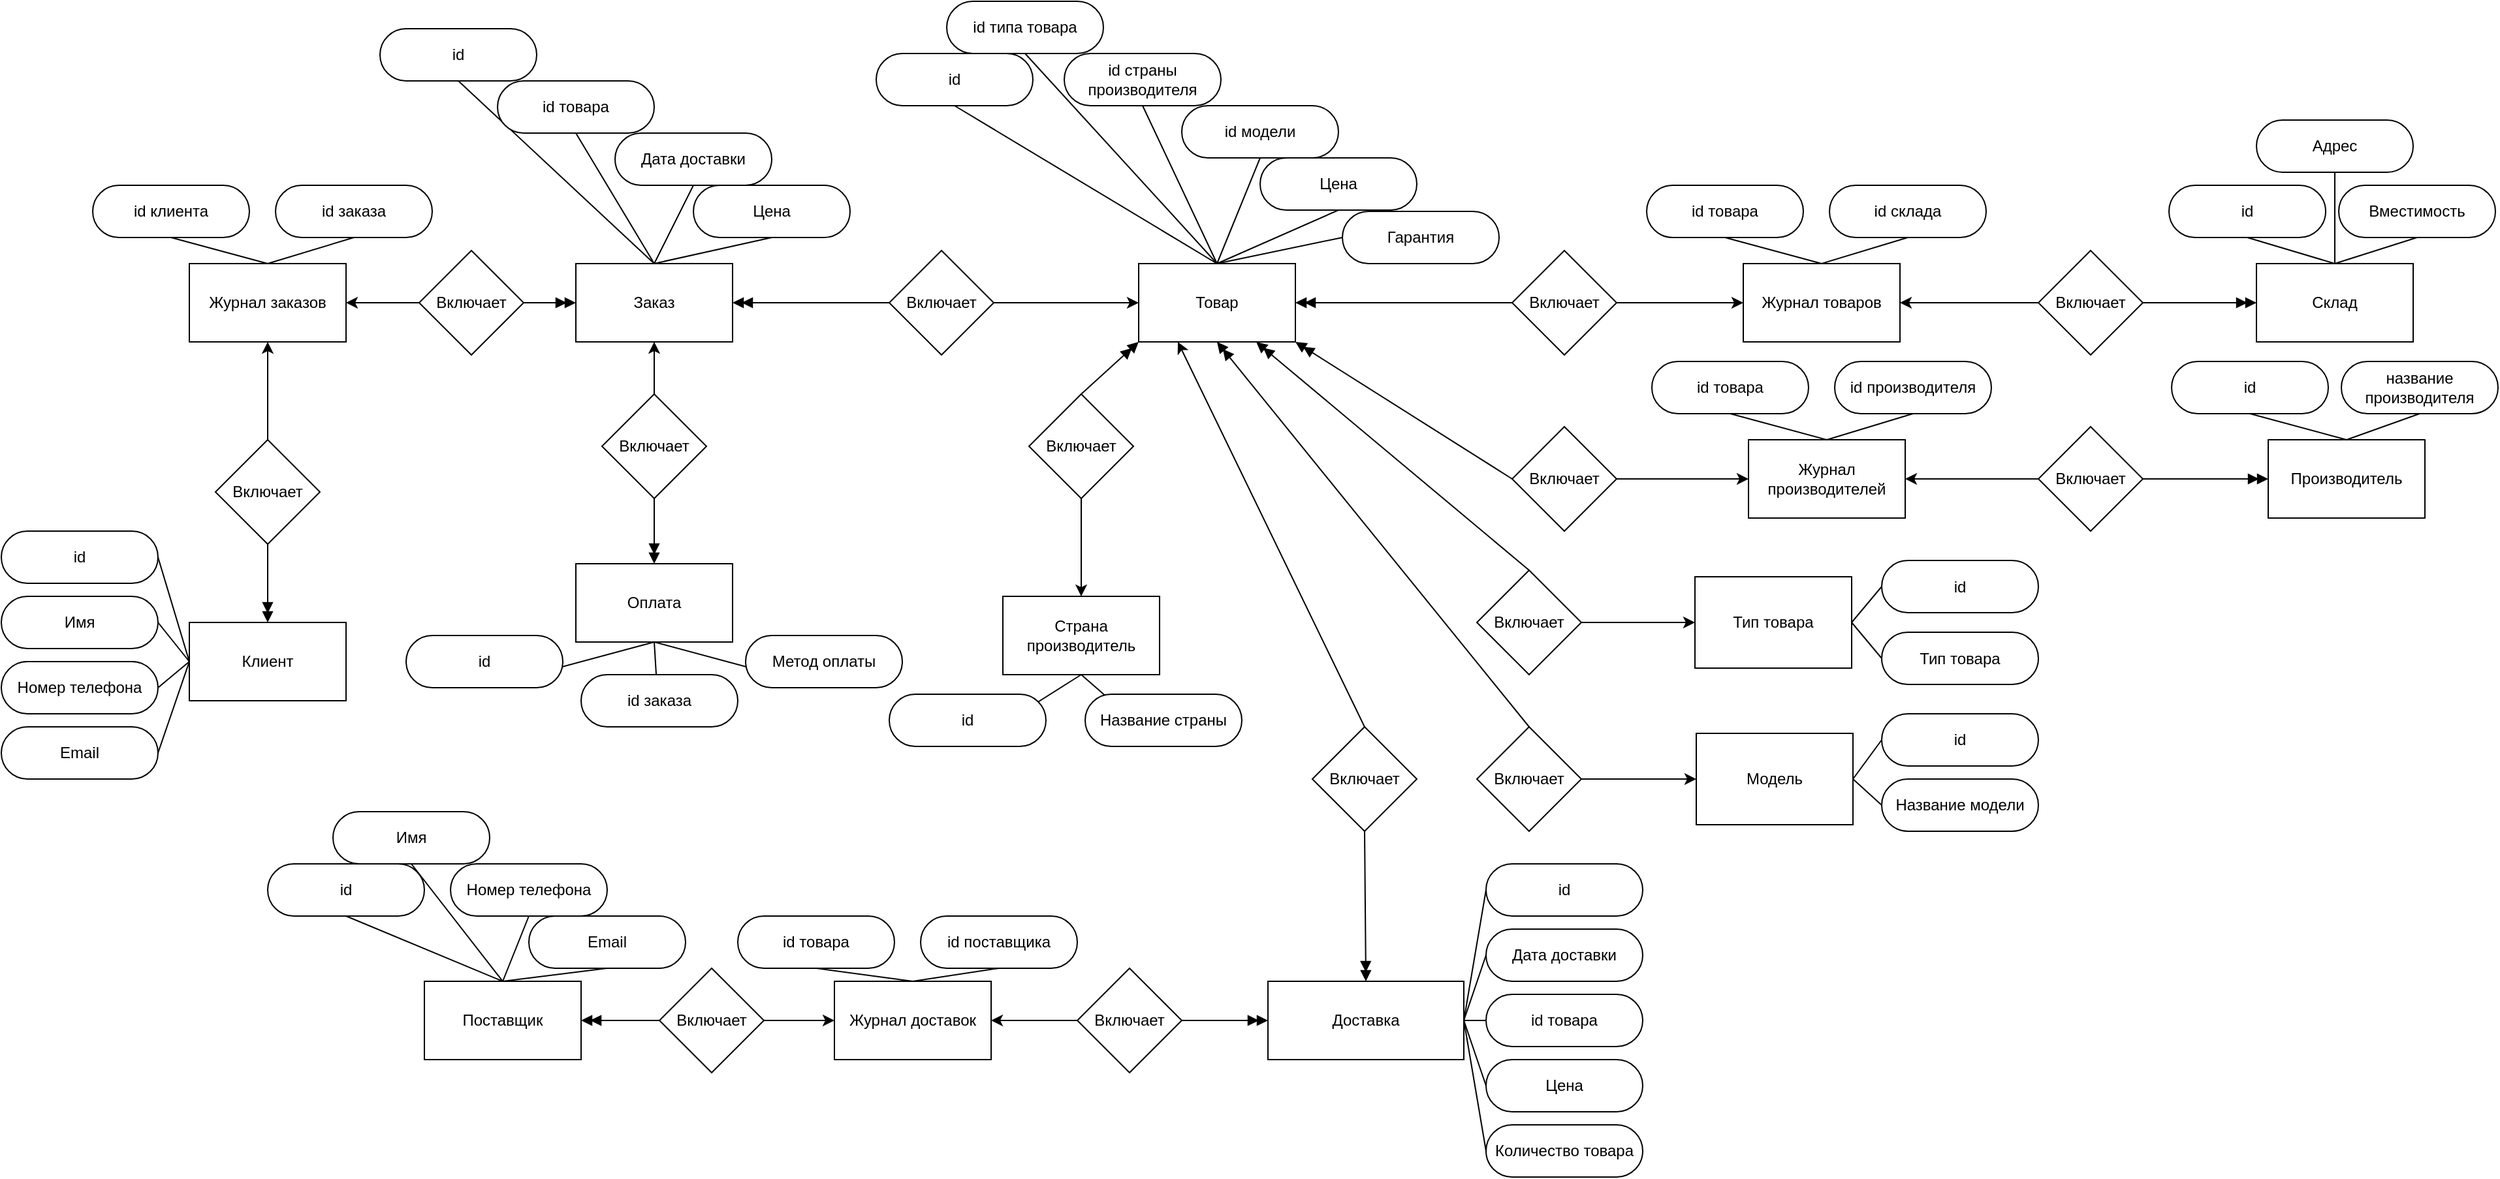 <mxfile version="22.1.5" type="device">
  <diagram name="Page-1" id="vSSbk5HzipIE9NFg0h8W">
    <mxGraphModel dx="3160" dy="1187" grid="1" gridSize="10" guides="1" tooltips="1" connect="1" arrows="1" fold="1" page="1" pageScale="1" pageWidth="827" pageHeight="1169" math="0" shadow="0">
      <root>
        <mxCell id="0" />
        <mxCell id="1" parent="0" />
        <mxCell id="UGybCuO-6abAaDISW8Aw-13" style="rounded=0;orthogonalLoop=1;jettySize=auto;html=1;exitX=0;exitY=0.5;exitDx=0;exitDy=0;entryX=1;entryY=0.5;entryDx=0;entryDy=0;endArrow=none;endFill=0;" edge="1" parent="1" source="UGybCuO-6abAaDISW8Aw-1" target="UGybCuO-6abAaDISW8Aw-9">
          <mxGeometry relative="1" as="geometry" />
        </mxCell>
        <mxCell id="UGybCuO-6abAaDISW8Aw-14" style="rounded=0;orthogonalLoop=1;jettySize=auto;html=1;exitX=0;exitY=0.5;exitDx=0;exitDy=0;entryX=1;entryY=0.5;entryDx=0;entryDy=0;endArrow=none;endFill=0;" edge="1" parent="1" source="UGybCuO-6abAaDISW8Aw-1" target="UGybCuO-6abAaDISW8Aw-10">
          <mxGeometry relative="1" as="geometry" />
        </mxCell>
        <mxCell id="UGybCuO-6abAaDISW8Aw-15" style="rounded=0;orthogonalLoop=1;jettySize=auto;html=1;exitX=0;exitY=0.5;exitDx=0;exitDy=0;entryX=1;entryY=0.5;entryDx=0;entryDy=0;endArrow=none;endFill=0;" edge="1" parent="1" source="UGybCuO-6abAaDISW8Aw-1" target="UGybCuO-6abAaDISW8Aw-11">
          <mxGeometry relative="1" as="geometry" />
        </mxCell>
        <mxCell id="UGybCuO-6abAaDISW8Aw-16" style="rounded=0;orthogonalLoop=1;jettySize=auto;html=1;exitX=0;exitY=0.5;exitDx=0;exitDy=0;entryX=1;entryY=0.5;entryDx=0;entryDy=0;endArrow=none;endFill=0;" edge="1" parent="1" source="UGybCuO-6abAaDISW8Aw-1" target="UGybCuO-6abAaDISW8Aw-12">
          <mxGeometry relative="1" as="geometry" />
        </mxCell>
        <mxCell id="UGybCuO-6abAaDISW8Aw-1" value="Клиент" style="rounded=0;whiteSpace=wrap;html=1;" vertex="1" parent="1">
          <mxGeometry x="-376" y="1615" width="120" height="60" as="geometry" />
        </mxCell>
        <mxCell id="UGybCuO-6abAaDISW8Aw-9" value="id" style="rounded=1;whiteSpace=wrap;html=1;arcSize=50;" vertex="1" parent="1">
          <mxGeometry x="-520" y="1545" width="120" height="40" as="geometry" />
        </mxCell>
        <mxCell id="UGybCuO-6abAaDISW8Aw-10" value="Имя" style="rounded=1;whiteSpace=wrap;html=1;arcSize=50;" vertex="1" parent="1">
          <mxGeometry x="-520" y="1595" width="120" height="40" as="geometry" />
        </mxCell>
        <mxCell id="UGybCuO-6abAaDISW8Aw-11" value="Номер телефона" style="rounded=1;whiteSpace=wrap;html=1;arcSize=50;" vertex="1" parent="1">
          <mxGeometry x="-520" y="1645" width="120" height="40" as="geometry" />
        </mxCell>
        <mxCell id="UGybCuO-6abAaDISW8Aw-12" value="Email" style="rounded=1;whiteSpace=wrap;html=1;arcSize=50;" vertex="1" parent="1">
          <mxGeometry x="-520" y="1695" width="120" height="40" as="geometry" />
        </mxCell>
        <mxCell id="UGybCuO-6abAaDISW8Aw-17" style="rounded=0;orthogonalLoop=1;jettySize=auto;html=1;exitX=0.5;exitY=0;exitDx=0;exitDy=0;entryX=0.5;entryY=1;entryDx=0;entryDy=0;endArrow=none;endFill=0;" edge="1" source="UGybCuO-6abAaDISW8Aw-21" target="UGybCuO-6abAaDISW8Aw-22" parent="1">
          <mxGeometry relative="1" as="geometry" />
        </mxCell>
        <mxCell id="UGybCuO-6abAaDISW8Aw-18" style="rounded=0;orthogonalLoop=1;jettySize=auto;html=1;exitX=0.5;exitY=0;exitDx=0;exitDy=0;entryX=0.5;entryY=1;entryDx=0;entryDy=0;endArrow=none;endFill=0;" edge="1" source="UGybCuO-6abAaDISW8Aw-21" target="UGybCuO-6abAaDISW8Aw-23" parent="1">
          <mxGeometry relative="1" as="geometry" />
        </mxCell>
        <mxCell id="UGybCuO-6abAaDISW8Aw-19" style="rounded=0;orthogonalLoop=1;jettySize=auto;html=1;exitX=0.5;exitY=0;exitDx=0;exitDy=0;entryX=0.5;entryY=1;entryDx=0;entryDy=0;endArrow=none;endFill=0;" edge="1" source="UGybCuO-6abAaDISW8Aw-21" target="UGybCuO-6abAaDISW8Aw-24" parent="1">
          <mxGeometry relative="1" as="geometry" />
        </mxCell>
        <mxCell id="UGybCuO-6abAaDISW8Aw-20" style="rounded=0;orthogonalLoop=1;jettySize=auto;html=1;exitX=0.5;exitY=0;exitDx=0;exitDy=0;entryX=0.5;entryY=1;entryDx=0;entryDy=0;endArrow=none;endFill=0;" edge="1" source="UGybCuO-6abAaDISW8Aw-21" target="UGybCuO-6abAaDISW8Aw-25" parent="1">
          <mxGeometry relative="1" as="geometry" />
        </mxCell>
        <mxCell id="UGybCuO-6abAaDISW8Aw-21" value="Поставщик" style="rounded=0;whiteSpace=wrap;html=1;" vertex="1" parent="1">
          <mxGeometry x="-196" y="1890" width="120" height="60" as="geometry" />
        </mxCell>
        <mxCell id="UGybCuO-6abAaDISW8Aw-22" value="id" style="rounded=1;whiteSpace=wrap;html=1;arcSize=50;" vertex="1" parent="1">
          <mxGeometry x="-316" y="1800" width="120" height="40" as="geometry" />
        </mxCell>
        <mxCell id="UGybCuO-6abAaDISW8Aw-23" value="Имя" style="rounded=1;whiteSpace=wrap;html=1;arcSize=50;" vertex="1" parent="1">
          <mxGeometry x="-266" y="1760" width="120" height="40" as="geometry" />
        </mxCell>
        <mxCell id="UGybCuO-6abAaDISW8Aw-24" value="Номер телефона" style="rounded=1;whiteSpace=wrap;html=1;arcSize=50;" vertex="1" parent="1">
          <mxGeometry x="-176" y="1800" width="120" height="40" as="geometry" />
        </mxCell>
        <mxCell id="UGybCuO-6abAaDISW8Aw-25" value="Email" style="rounded=1;whiteSpace=wrap;html=1;arcSize=50;" vertex="1" parent="1">
          <mxGeometry x="-116" y="1840" width="120" height="40" as="geometry" />
        </mxCell>
        <mxCell id="UGybCuO-6abAaDISW8Aw-26" style="rounded=0;orthogonalLoop=1;jettySize=auto;html=1;exitX=0.5;exitY=0;exitDx=0;exitDy=0;entryX=0.5;entryY=1;entryDx=0;entryDy=0;endArrow=none;endFill=0;" edge="1" source="UGybCuO-6abAaDISW8Aw-30" target="UGybCuO-6abAaDISW8Aw-31" parent="1">
          <mxGeometry relative="1" as="geometry" />
        </mxCell>
        <mxCell id="UGybCuO-6abAaDISW8Aw-27" style="rounded=0;orthogonalLoop=1;jettySize=auto;html=1;exitX=0.5;exitY=0;exitDx=0;exitDy=0;entryX=0.5;entryY=1;entryDx=0;entryDy=0;endArrow=none;endFill=0;" edge="1" source="UGybCuO-6abAaDISW8Aw-30" target="UGybCuO-6abAaDISW8Aw-32" parent="1">
          <mxGeometry relative="1" as="geometry" />
        </mxCell>
        <mxCell id="UGybCuO-6abAaDISW8Aw-28" style="rounded=0;orthogonalLoop=1;jettySize=auto;html=1;exitX=0.5;exitY=0;exitDx=0;exitDy=0;entryX=0.5;entryY=1;entryDx=0;entryDy=0;endArrow=none;endFill=0;" edge="1" source="UGybCuO-6abAaDISW8Aw-30" target="UGybCuO-6abAaDISW8Aw-33" parent="1">
          <mxGeometry relative="1" as="geometry" />
        </mxCell>
        <mxCell id="UGybCuO-6abAaDISW8Aw-29" style="rounded=0;orthogonalLoop=1;jettySize=auto;html=1;exitX=0.5;exitY=0;exitDx=0;exitDy=0;entryX=0.5;entryY=1;entryDx=0;entryDy=0;endArrow=none;endFill=0;" edge="1" source="UGybCuO-6abAaDISW8Aw-30" target="UGybCuO-6abAaDISW8Aw-34" parent="1">
          <mxGeometry relative="1" as="geometry" />
        </mxCell>
        <mxCell id="UGybCuO-6abAaDISW8Aw-30" value="Заказ" style="rounded=0;whiteSpace=wrap;html=1;" vertex="1" parent="1">
          <mxGeometry x="-80" y="1340" width="120" height="60" as="geometry" />
        </mxCell>
        <mxCell id="UGybCuO-6abAaDISW8Aw-31" value="id" style="rounded=1;whiteSpace=wrap;html=1;arcSize=50;" vertex="1" parent="1">
          <mxGeometry x="-230" y="1160" width="120" height="40" as="geometry" />
        </mxCell>
        <mxCell id="UGybCuO-6abAaDISW8Aw-32" value="id товара" style="rounded=1;whiteSpace=wrap;html=1;arcSize=50;" vertex="1" parent="1">
          <mxGeometry x="-140" y="1200" width="120" height="40" as="geometry" />
        </mxCell>
        <mxCell id="UGybCuO-6abAaDISW8Aw-33" value="Дата доставки" style="rounded=1;whiteSpace=wrap;html=1;arcSize=50;" vertex="1" parent="1">
          <mxGeometry x="-50" y="1240" width="120" height="40" as="geometry" />
        </mxCell>
        <mxCell id="UGybCuO-6abAaDISW8Aw-34" value="Цена" style="rounded=1;whiteSpace=wrap;html=1;arcSize=50;" vertex="1" parent="1">
          <mxGeometry x="10" y="1280" width="120" height="40" as="geometry" />
        </mxCell>
        <mxCell id="UGybCuO-6abAaDISW8Aw-35" style="rounded=0;orthogonalLoop=1;jettySize=auto;html=1;exitX=1;exitY=0.5;exitDx=0;exitDy=0;entryX=0;entryY=0.5;entryDx=0;entryDy=0;endArrow=none;endFill=0;" edge="1" source="UGybCuO-6abAaDISW8Aw-39" target="UGybCuO-6abAaDISW8Aw-40" parent="1">
          <mxGeometry relative="1" as="geometry" />
        </mxCell>
        <mxCell id="UGybCuO-6abAaDISW8Aw-36" style="rounded=0;orthogonalLoop=1;jettySize=auto;html=1;exitX=1;exitY=0.5;exitDx=0;exitDy=0;entryX=0;entryY=0.5;entryDx=0;entryDy=0;endArrow=none;endFill=0;" edge="1" source="UGybCuO-6abAaDISW8Aw-39" target="UGybCuO-6abAaDISW8Aw-41" parent="1">
          <mxGeometry relative="1" as="geometry" />
        </mxCell>
        <mxCell id="UGybCuO-6abAaDISW8Aw-37" style="rounded=0;orthogonalLoop=1;jettySize=auto;html=1;exitX=1;exitY=0.5;exitDx=0;exitDy=0;entryX=0;entryY=0.5;entryDx=0;entryDy=0;endArrow=none;endFill=0;" edge="1" source="UGybCuO-6abAaDISW8Aw-39" target="UGybCuO-6abAaDISW8Aw-42" parent="1">
          <mxGeometry relative="1" as="geometry" />
        </mxCell>
        <mxCell id="UGybCuO-6abAaDISW8Aw-38" style="rounded=0;orthogonalLoop=1;jettySize=auto;html=1;exitX=1;exitY=0.5;exitDx=0;exitDy=0;entryX=0;entryY=0.5;entryDx=0;entryDy=0;endArrow=none;endFill=0;" edge="1" source="UGybCuO-6abAaDISW8Aw-39" target="UGybCuO-6abAaDISW8Aw-43" parent="1">
          <mxGeometry relative="1" as="geometry" />
        </mxCell>
        <mxCell id="UGybCuO-6abAaDISW8Aw-45" style="rounded=0;orthogonalLoop=1;jettySize=auto;html=1;exitX=1;exitY=0.5;exitDx=0;exitDy=0;entryX=0;entryY=0.5;entryDx=0;entryDy=0;endArrow=none;endFill=0;" edge="1" parent="1" source="UGybCuO-6abAaDISW8Aw-39" target="UGybCuO-6abAaDISW8Aw-44">
          <mxGeometry relative="1" as="geometry" />
        </mxCell>
        <mxCell id="UGybCuO-6abAaDISW8Aw-165" style="rounded=0;orthogonalLoop=1;jettySize=auto;html=1;exitX=0.5;exitY=0;exitDx=0;exitDy=0;entryX=0.5;entryY=1;entryDx=0;entryDy=0;endArrow=none;endFill=0;startArrow=doubleBlock;startFill=1;" edge="1" parent="1" source="UGybCuO-6abAaDISW8Aw-39" target="UGybCuO-6abAaDISW8Aw-161">
          <mxGeometry relative="1" as="geometry" />
        </mxCell>
        <mxCell id="UGybCuO-6abAaDISW8Aw-39" value="Доставка" style="rounded=0;whiteSpace=wrap;html=1;" vertex="1" parent="1">
          <mxGeometry x="450" y="1890" width="150" height="60" as="geometry" />
        </mxCell>
        <mxCell id="UGybCuO-6abAaDISW8Aw-40" value="id" style="rounded=1;whiteSpace=wrap;html=1;arcSize=50;" vertex="1" parent="1">
          <mxGeometry x="617" y="1800" width="120" height="40" as="geometry" />
        </mxCell>
        <mxCell id="UGybCuO-6abAaDISW8Aw-41" value="id товара" style="rounded=1;whiteSpace=wrap;html=1;arcSize=50;" vertex="1" parent="1">
          <mxGeometry x="617" y="1900" width="120" height="40" as="geometry" />
        </mxCell>
        <mxCell id="UGybCuO-6abAaDISW8Aw-42" value="Дата доставки" style="rounded=1;whiteSpace=wrap;html=1;arcSize=50;" vertex="1" parent="1">
          <mxGeometry x="617" y="1850" width="120" height="40" as="geometry" />
        </mxCell>
        <mxCell id="UGybCuO-6abAaDISW8Aw-43" value="Цена" style="rounded=1;whiteSpace=wrap;html=1;arcSize=50;" vertex="1" parent="1">
          <mxGeometry x="617" y="1950" width="120" height="40" as="geometry" />
        </mxCell>
        <mxCell id="UGybCuO-6abAaDISW8Aw-44" value="Количество товара" style="rounded=1;whiteSpace=wrap;html=1;arcSize=50;" vertex="1" parent="1">
          <mxGeometry x="617" y="2000" width="120" height="40" as="geometry" />
        </mxCell>
        <mxCell id="UGybCuO-6abAaDISW8Aw-46" style="rounded=0;orthogonalLoop=1;jettySize=auto;html=1;exitX=0.5;exitY=1;exitDx=0;exitDy=0;entryX=0.5;entryY=1;entryDx=0;entryDy=0;endArrow=none;endFill=0;" edge="1" parent="1" source="UGybCuO-6abAaDISW8Aw-51" target="UGybCuO-6abAaDISW8Aw-52">
          <mxGeometry relative="1" as="geometry" />
        </mxCell>
        <mxCell id="UGybCuO-6abAaDISW8Aw-47" style="rounded=0;orthogonalLoop=1;jettySize=auto;html=1;exitX=0.5;exitY=1;exitDx=0;exitDy=0;entryX=0.5;entryY=1;entryDx=0;entryDy=0;endArrow=none;endFill=0;" edge="1" parent="1" source="UGybCuO-6abAaDISW8Aw-51" target="UGybCuO-6abAaDISW8Aw-53">
          <mxGeometry relative="1" as="geometry" />
        </mxCell>
        <mxCell id="UGybCuO-6abAaDISW8Aw-48" style="rounded=0;orthogonalLoop=1;jettySize=auto;html=1;exitX=0.5;exitY=1;exitDx=0;exitDy=0;entryX=0.5;entryY=1;entryDx=0;entryDy=0;endArrow=none;endFill=0;" edge="1" parent="1" source="UGybCuO-6abAaDISW8Aw-51" target="UGybCuO-6abAaDISW8Aw-54">
          <mxGeometry relative="1" as="geometry" />
        </mxCell>
        <mxCell id="UGybCuO-6abAaDISW8Aw-135" style="edgeStyle=orthogonalEdgeStyle;rounded=0;orthogonalLoop=1;jettySize=auto;html=1;exitX=0.5;exitY=0;exitDx=0;exitDy=0;entryX=0.5;entryY=1;entryDx=0;entryDy=0;endArrow=classic;endFill=1;startArrow=none;startFill=0;" edge="1" parent="1" source="UGybCuO-6abAaDISW8Aw-136" target="UGybCuO-6abAaDISW8Aw-30">
          <mxGeometry relative="1" as="geometry" />
        </mxCell>
        <mxCell id="UGybCuO-6abAaDISW8Aw-51" value="Оплата" style="rounded=0;whiteSpace=wrap;html=1;" vertex="1" parent="1">
          <mxGeometry x="-80" y="1570" width="120" height="60" as="geometry" />
        </mxCell>
        <mxCell id="UGybCuO-6abAaDISW8Aw-52" value="id" style="rounded=1;whiteSpace=wrap;html=1;arcSize=50;" vertex="1" parent="1">
          <mxGeometry x="-210" y="1625" width="120" height="40" as="geometry" />
        </mxCell>
        <mxCell id="UGybCuO-6abAaDISW8Aw-53" value="id заказа" style="rounded=1;whiteSpace=wrap;html=1;arcSize=50;" vertex="1" parent="1">
          <mxGeometry x="-76" y="1655" width="120" height="40" as="geometry" />
        </mxCell>
        <mxCell id="UGybCuO-6abAaDISW8Aw-54" value="Метод оплаты" style="rounded=1;whiteSpace=wrap;html=1;arcSize=50;" vertex="1" parent="1">
          <mxGeometry x="50" y="1625" width="120" height="40" as="geometry" />
        </mxCell>
        <mxCell id="UGybCuO-6abAaDISW8Aw-57" style="rounded=0;orthogonalLoop=1;jettySize=auto;html=1;exitX=0.5;exitY=0;exitDx=0;exitDy=0;entryX=0.5;entryY=1;entryDx=0;entryDy=0;endArrow=none;endFill=0;" edge="1" parent="1" source="UGybCuO-6abAaDISW8Aw-60" target="UGybCuO-6abAaDISW8Aw-61">
          <mxGeometry relative="1" as="geometry" />
        </mxCell>
        <mxCell id="UGybCuO-6abAaDISW8Aw-58" style="rounded=0;orthogonalLoop=1;jettySize=auto;html=1;exitX=0.5;exitY=0;exitDx=0;exitDy=0;entryX=0.5;entryY=1;entryDx=0;entryDy=0;endArrow=none;endFill=0;" edge="1" parent="1" source="UGybCuO-6abAaDISW8Aw-60" target="UGybCuO-6abAaDISW8Aw-62">
          <mxGeometry relative="1" as="geometry" />
        </mxCell>
        <mxCell id="UGybCuO-6abAaDISW8Aw-60" value="Производитель" style="rounded=0;whiteSpace=wrap;html=1;" vertex="1" parent="1">
          <mxGeometry x="1216" y="1475" width="120" height="60" as="geometry" />
        </mxCell>
        <mxCell id="UGybCuO-6abAaDISW8Aw-61" value="id" style="rounded=1;whiteSpace=wrap;html=1;arcSize=50;" vertex="1" parent="1">
          <mxGeometry x="1142" y="1415" width="120" height="40" as="geometry" />
        </mxCell>
        <mxCell id="UGybCuO-6abAaDISW8Aw-62" value="название производителя" style="rounded=1;whiteSpace=wrap;html=1;arcSize=50;" vertex="1" parent="1">
          <mxGeometry x="1272" y="1415" width="120" height="40" as="geometry" />
        </mxCell>
        <mxCell id="UGybCuO-6abAaDISW8Aw-64" style="rounded=0;orthogonalLoop=1;jettySize=auto;html=1;exitX=0.5;exitY=1;exitDx=0;exitDy=0;entryX=0.5;entryY=1;entryDx=0;entryDy=0;endArrow=none;endFill=0;" edge="1" source="UGybCuO-6abAaDISW8Aw-67" target="UGybCuO-6abAaDISW8Aw-68" parent="1">
          <mxGeometry relative="1" as="geometry" />
        </mxCell>
        <mxCell id="UGybCuO-6abAaDISW8Aw-65" style="rounded=0;orthogonalLoop=1;jettySize=auto;html=1;exitX=0.5;exitY=1;exitDx=0;exitDy=0;entryX=0.5;entryY=1;entryDx=0;entryDy=0;endArrow=none;endFill=0;" edge="1" source="UGybCuO-6abAaDISW8Aw-67" target="UGybCuO-6abAaDISW8Aw-69" parent="1">
          <mxGeometry relative="1" as="geometry" />
        </mxCell>
        <mxCell id="UGybCuO-6abAaDISW8Aw-67" value="Страна производитель" style="rounded=0;whiteSpace=wrap;html=1;" vertex="1" parent="1">
          <mxGeometry x="247" y="1595" width="120" height="60" as="geometry" />
        </mxCell>
        <mxCell id="UGybCuO-6abAaDISW8Aw-68" value="id" style="rounded=1;whiteSpace=wrap;html=1;arcSize=50;" vertex="1" parent="1">
          <mxGeometry x="160" y="1670" width="120" height="40" as="geometry" />
        </mxCell>
        <mxCell id="UGybCuO-6abAaDISW8Aw-69" value="Название страны" style="rounded=1;whiteSpace=wrap;html=1;arcSize=50;" vertex="1" parent="1">
          <mxGeometry x="310" y="1670" width="120" height="40" as="geometry" />
        </mxCell>
        <mxCell id="UGybCuO-6abAaDISW8Aw-71" style="rounded=0;orthogonalLoop=1;jettySize=auto;html=1;exitX=1;exitY=0.5;exitDx=0;exitDy=0;entryX=0;entryY=0.5;entryDx=0;entryDy=0;endArrow=none;endFill=0;" edge="1" parent="1" source="UGybCuO-6abAaDISW8Aw-74" target="UGybCuO-6abAaDISW8Aw-75">
          <mxGeometry relative="1" as="geometry" />
        </mxCell>
        <mxCell id="UGybCuO-6abAaDISW8Aw-72" style="rounded=0;orthogonalLoop=1;jettySize=auto;html=1;exitX=1;exitY=0.5;exitDx=0;exitDy=0;entryX=0;entryY=0.5;entryDx=0;entryDy=0;endArrow=none;endFill=0;" edge="1" parent="1" source="UGybCuO-6abAaDISW8Aw-74" target="UGybCuO-6abAaDISW8Aw-76">
          <mxGeometry relative="1" as="geometry" />
        </mxCell>
        <mxCell id="UGybCuO-6abAaDISW8Aw-74" value="Модель" style="rounded=0;whiteSpace=wrap;html=1;" vertex="1" parent="1">
          <mxGeometry x="778" y="1700" width="120" height="70" as="geometry" />
        </mxCell>
        <mxCell id="UGybCuO-6abAaDISW8Aw-75" value="id" style="rounded=1;whiteSpace=wrap;html=1;arcSize=50;" vertex="1" parent="1">
          <mxGeometry x="920" y="1685" width="120" height="40" as="geometry" />
        </mxCell>
        <mxCell id="UGybCuO-6abAaDISW8Aw-76" value="Название модели" style="rounded=1;whiteSpace=wrap;html=1;arcSize=50;" vertex="1" parent="1">
          <mxGeometry x="920" y="1735" width="120" height="40" as="geometry" />
        </mxCell>
        <mxCell id="UGybCuO-6abAaDISW8Aw-78" style="rounded=0;orthogonalLoop=1;jettySize=auto;html=1;exitX=1;exitY=0.5;exitDx=0;exitDy=0;entryX=0;entryY=0.5;entryDx=0;entryDy=0;endArrow=none;endFill=0;" edge="1" parent="1" source="UGybCuO-6abAaDISW8Aw-81" target="UGybCuO-6abAaDISW8Aw-82">
          <mxGeometry relative="1" as="geometry" />
        </mxCell>
        <mxCell id="UGybCuO-6abAaDISW8Aw-79" style="rounded=0;orthogonalLoop=1;jettySize=auto;html=1;exitX=1;exitY=0.5;exitDx=0;exitDy=0;entryX=0;entryY=0.5;entryDx=0;entryDy=0;endArrow=none;endFill=0;" edge="1" parent="1" source="UGybCuO-6abAaDISW8Aw-81" target="UGybCuO-6abAaDISW8Aw-83">
          <mxGeometry relative="1" as="geometry" />
        </mxCell>
        <mxCell id="UGybCuO-6abAaDISW8Aw-81" value="Тип товара" style="rounded=0;whiteSpace=wrap;html=1;" vertex="1" parent="1">
          <mxGeometry x="777" y="1580" width="120" height="70" as="geometry" />
        </mxCell>
        <mxCell id="UGybCuO-6abAaDISW8Aw-82" value="id" style="rounded=1;whiteSpace=wrap;html=1;arcSize=50;" vertex="1" parent="1">
          <mxGeometry x="920" y="1567.5" width="120" height="40" as="geometry" />
        </mxCell>
        <mxCell id="UGybCuO-6abAaDISW8Aw-83" value="Тип товара" style="rounded=1;whiteSpace=wrap;html=1;arcSize=50;" vertex="1" parent="1">
          <mxGeometry x="920" y="1622.5" width="120" height="40" as="geometry" />
        </mxCell>
        <mxCell id="UGybCuO-6abAaDISW8Aw-85" style="rounded=0;orthogonalLoop=1;jettySize=auto;html=1;exitX=0.5;exitY=0;exitDx=0;exitDy=0;entryX=0.5;entryY=1;entryDx=0;entryDy=0;endArrow=none;endFill=0;" edge="1" parent="1" source="UGybCuO-6abAaDISW8Aw-88" target="UGybCuO-6abAaDISW8Aw-89">
          <mxGeometry relative="1" as="geometry" />
        </mxCell>
        <mxCell id="UGybCuO-6abAaDISW8Aw-86" style="rounded=0;orthogonalLoop=1;jettySize=auto;html=1;exitX=0.5;exitY=0;exitDx=0;exitDy=0;entryX=0.5;entryY=1;entryDx=0;entryDy=0;endArrow=none;endFill=0;" edge="1" parent="1" source="UGybCuO-6abAaDISW8Aw-88" target="UGybCuO-6abAaDISW8Aw-90">
          <mxGeometry relative="1" as="geometry" />
        </mxCell>
        <mxCell id="UGybCuO-6abAaDISW8Aw-87" style="rounded=0;orthogonalLoop=1;jettySize=auto;html=1;exitX=0.5;exitY=0;exitDx=0;exitDy=0;entryX=0.5;entryY=1;entryDx=0;entryDy=0;endArrow=none;endFill=0;" edge="1" parent="1" source="UGybCuO-6abAaDISW8Aw-88" target="UGybCuO-6abAaDISW8Aw-91">
          <mxGeometry relative="1" as="geometry" />
        </mxCell>
        <mxCell id="UGybCuO-6abAaDISW8Aw-88" value="Склад" style="rounded=0;whiteSpace=wrap;html=1;" vertex="1" parent="1">
          <mxGeometry x="1207" y="1340" width="120" height="60" as="geometry" />
        </mxCell>
        <mxCell id="UGybCuO-6abAaDISW8Aw-89" value="id" style="rounded=1;whiteSpace=wrap;html=1;arcSize=50;" vertex="1" parent="1">
          <mxGeometry x="1140" y="1280" width="120" height="40" as="geometry" />
        </mxCell>
        <mxCell id="UGybCuO-6abAaDISW8Aw-90" value="Адрес" style="rounded=1;whiteSpace=wrap;html=1;arcSize=50;" vertex="1" parent="1">
          <mxGeometry x="1207" y="1230" width="120" height="40" as="geometry" />
        </mxCell>
        <mxCell id="UGybCuO-6abAaDISW8Aw-91" value="Вместимость" style="rounded=1;whiteSpace=wrap;html=1;arcSize=50;" vertex="1" parent="1">
          <mxGeometry x="1270" y="1280" width="120" height="40" as="geometry" />
        </mxCell>
        <mxCell id="UGybCuO-6abAaDISW8Aw-93" style="rounded=0;orthogonalLoop=1;jettySize=auto;html=1;exitX=0.5;exitY=0;exitDx=0;exitDy=0;entryX=0.5;entryY=1;entryDx=0;entryDy=0;endArrow=none;endFill=0;" edge="1" parent="1" source="UGybCuO-6abAaDISW8Aw-95" target="UGybCuO-6abAaDISW8Aw-96">
          <mxGeometry relative="1" as="geometry" />
        </mxCell>
        <mxCell id="UGybCuO-6abAaDISW8Aw-94" style="rounded=0;orthogonalLoop=1;jettySize=auto;html=1;exitX=0.5;exitY=0;exitDx=0;exitDy=0;entryX=0.5;entryY=1;entryDx=0;entryDy=0;endArrow=none;endFill=0;" edge="1" parent="1" source="UGybCuO-6abAaDISW8Aw-95" target="UGybCuO-6abAaDISW8Aw-97">
          <mxGeometry relative="1" as="geometry" />
        </mxCell>
        <mxCell id="UGybCuO-6abAaDISW8Aw-133" style="rounded=0;orthogonalLoop=1;jettySize=auto;html=1;exitX=0.5;exitY=1;exitDx=0;exitDy=0;entryX=0.5;entryY=0;entryDx=0;entryDy=0;endArrow=none;endFill=0;startArrow=classic;startFill=1;" edge="1" parent="1" source="UGybCuO-6abAaDISW8Aw-95" target="UGybCuO-6abAaDISW8Aw-129">
          <mxGeometry relative="1" as="geometry" />
        </mxCell>
        <mxCell id="UGybCuO-6abAaDISW8Aw-95" value="Журнал заказов" style="rounded=0;whiteSpace=wrap;html=1;" vertex="1" parent="1">
          <mxGeometry x="-376" y="1340" width="120" height="60" as="geometry" />
        </mxCell>
        <mxCell id="UGybCuO-6abAaDISW8Aw-96" value="id клиента" style="rounded=1;whiteSpace=wrap;html=1;arcSize=50;" vertex="1" parent="1">
          <mxGeometry x="-450" y="1280" width="120" height="40" as="geometry" />
        </mxCell>
        <mxCell id="UGybCuO-6abAaDISW8Aw-97" value="id заказа" style="rounded=1;whiteSpace=wrap;html=1;arcSize=50;" vertex="1" parent="1">
          <mxGeometry x="-310" y="1280" width="120" height="40" as="geometry" />
        </mxCell>
        <mxCell id="UGybCuO-6abAaDISW8Aw-98" style="rounded=0;orthogonalLoop=1;jettySize=auto;html=1;exitX=0.5;exitY=0;exitDx=0;exitDy=0;entryX=0.5;entryY=1;entryDx=0;entryDy=0;endArrow=none;endFill=0;" edge="1" parent="1" source="UGybCuO-6abAaDISW8Aw-100" target="UGybCuO-6abAaDISW8Aw-101">
          <mxGeometry relative="1" as="geometry" />
        </mxCell>
        <mxCell id="UGybCuO-6abAaDISW8Aw-99" style="rounded=0;orthogonalLoop=1;jettySize=auto;html=1;exitX=0.5;exitY=0;exitDx=0;exitDy=0;entryX=0.5;entryY=1;entryDx=0;entryDy=0;endArrow=none;endFill=0;" edge="1" parent="1" source="UGybCuO-6abAaDISW8Aw-100" target="UGybCuO-6abAaDISW8Aw-102">
          <mxGeometry relative="1" as="geometry" />
        </mxCell>
        <mxCell id="UGybCuO-6abAaDISW8Aw-100" value="Журнал доставок" style="rounded=0;whiteSpace=wrap;html=1;" vertex="1" parent="1">
          <mxGeometry x="118" y="1890" width="120" height="60" as="geometry" />
        </mxCell>
        <mxCell id="UGybCuO-6abAaDISW8Aw-101" value="id товара" style="rounded=1;whiteSpace=wrap;html=1;arcSize=50;" vertex="1" parent="1">
          <mxGeometry x="44" y="1840" width="120" height="40" as="geometry" />
        </mxCell>
        <mxCell id="UGybCuO-6abAaDISW8Aw-102" value="id поставщика" style="rounded=1;whiteSpace=wrap;html=1;arcSize=50;" vertex="1" parent="1">
          <mxGeometry x="184" y="1840" width="120" height="40" as="geometry" />
        </mxCell>
        <mxCell id="UGybCuO-6abAaDISW8Aw-103" style="rounded=0;orthogonalLoop=1;jettySize=auto;html=1;exitX=0.5;exitY=0;exitDx=0;exitDy=0;entryX=0.5;entryY=1;entryDx=0;entryDy=0;endArrow=none;endFill=0;" edge="1" parent="1" source="UGybCuO-6abAaDISW8Aw-105" target="UGybCuO-6abAaDISW8Aw-106">
          <mxGeometry relative="1" as="geometry" />
        </mxCell>
        <mxCell id="UGybCuO-6abAaDISW8Aw-104" style="rounded=0;orthogonalLoop=1;jettySize=auto;html=1;exitX=0.5;exitY=0;exitDx=0;exitDy=0;entryX=0.5;entryY=1;entryDx=0;entryDy=0;endArrow=none;endFill=0;" edge="1" parent="1" source="UGybCuO-6abAaDISW8Aw-105" target="UGybCuO-6abAaDISW8Aw-107">
          <mxGeometry relative="1" as="geometry" />
        </mxCell>
        <mxCell id="UGybCuO-6abAaDISW8Aw-105" value="Журнал производителей" style="rounded=0;whiteSpace=wrap;html=1;" vertex="1" parent="1">
          <mxGeometry x="818" y="1475" width="120" height="60" as="geometry" />
        </mxCell>
        <mxCell id="UGybCuO-6abAaDISW8Aw-106" value="id товара" style="rounded=1;whiteSpace=wrap;html=1;arcSize=50;" vertex="1" parent="1">
          <mxGeometry x="744" y="1415" width="120" height="40" as="geometry" />
        </mxCell>
        <mxCell id="UGybCuO-6abAaDISW8Aw-107" value="id производителя" style="rounded=1;whiteSpace=wrap;html=1;arcSize=50;" vertex="1" parent="1">
          <mxGeometry x="884" y="1415" width="120" height="40" as="geometry" />
        </mxCell>
        <mxCell id="UGybCuO-6abAaDISW8Aw-108" style="rounded=0;orthogonalLoop=1;jettySize=auto;html=1;exitX=0.5;exitY=0;exitDx=0;exitDy=0;entryX=0.5;entryY=1;entryDx=0;entryDy=0;endArrow=none;endFill=0;" edge="1" parent="1" source="UGybCuO-6abAaDISW8Aw-110" target="UGybCuO-6abAaDISW8Aw-111">
          <mxGeometry relative="1" as="geometry" />
        </mxCell>
        <mxCell id="UGybCuO-6abAaDISW8Aw-109" style="rounded=0;orthogonalLoop=1;jettySize=auto;html=1;exitX=0.5;exitY=0;exitDx=0;exitDy=0;entryX=0.5;entryY=1;entryDx=0;entryDy=0;endArrow=none;endFill=0;" edge="1" parent="1" source="UGybCuO-6abAaDISW8Aw-110" target="UGybCuO-6abAaDISW8Aw-112">
          <mxGeometry relative="1" as="geometry" />
        </mxCell>
        <mxCell id="UGybCuO-6abAaDISW8Aw-110" value="Журнал товаров" style="rounded=0;whiteSpace=wrap;html=1;" vertex="1" parent="1">
          <mxGeometry x="814" y="1340" width="120" height="60" as="geometry" />
        </mxCell>
        <mxCell id="UGybCuO-6abAaDISW8Aw-111" value="id товара" style="rounded=1;whiteSpace=wrap;html=1;arcSize=50;" vertex="1" parent="1">
          <mxGeometry x="740" y="1280" width="120" height="40" as="geometry" />
        </mxCell>
        <mxCell id="UGybCuO-6abAaDISW8Aw-112" value="id склада" style="rounded=1;whiteSpace=wrap;html=1;arcSize=50;" vertex="1" parent="1">
          <mxGeometry x="880" y="1280" width="120" height="40" as="geometry" />
        </mxCell>
        <mxCell id="UGybCuO-6abAaDISW8Aw-127" style="edgeStyle=orthogonalEdgeStyle;rounded=0;orthogonalLoop=1;jettySize=auto;html=1;exitX=1;exitY=0.5;exitDx=0;exitDy=0;entryX=0;entryY=0.5;entryDx=0;entryDy=0;" edge="1" parent="1" source="UGybCuO-6abAaDISW8Aw-113" target="UGybCuO-6abAaDISW8Aw-119">
          <mxGeometry relative="1" as="geometry" />
        </mxCell>
        <mxCell id="UGybCuO-6abAaDISW8Aw-128" style="edgeStyle=orthogonalEdgeStyle;rounded=0;orthogonalLoop=1;jettySize=auto;html=1;exitX=0;exitY=0.5;exitDx=0;exitDy=0;entryX=1;entryY=0.5;entryDx=0;entryDy=0;endArrow=doubleBlock;endFill=1;" edge="1" parent="1" source="UGybCuO-6abAaDISW8Aw-113" target="UGybCuO-6abAaDISW8Aw-30">
          <mxGeometry relative="1" as="geometry" />
        </mxCell>
        <mxCell id="UGybCuO-6abAaDISW8Aw-113" value="Включает" style="rhombus;whiteSpace=wrap;html=1;" vertex="1" parent="1">
          <mxGeometry x="160" y="1330" width="80" height="80" as="geometry" />
        </mxCell>
        <mxCell id="UGybCuO-6abAaDISW8Aw-114" style="rounded=0;orthogonalLoop=1;jettySize=auto;html=1;exitX=0.5;exitY=0;exitDx=0;exitDy=0;entryX=0.5;entryY=1;entryDx=0;entryDy=0;endArrow=none;endFill=0;" edge="1" parent="1" source="UGybCuO-6abAaDISW8Aw-119" target="UGybCuO-6abAaDISW8Aw-120">
          <mxGeometry relative="1" as="geometry" />
        </mxCell>
        <mxCell id="UGybCuO-6abAaDISW8Aw-115" style="rounded=0;orthogonalLoop=1;jettySize=auto;html=1;exitX=0.5;exitY=0;exitDx=0;exitDy=0;entryX=0.5;entryY=1;entryDx=0;entryDy=0;endArrow=none;endFill=0;" edge="1" parent="1" source="UGybCuO-6abAaDISW8Aw-119" target="UGybCuO-6abAaDISW8Aw-121">
          <mxGeometry relative="1" as="geometry" />
        </mxCell>
        <mxCell id="UGybCuO-6abAaDISW8Aw-116" style="rounded=0;orthogonalLoop=1;jettySize=auto;html=1;exitX=0.5;exitY=0;exitDx=0;exitDy=0;entryX=0.5;entryY=1;entryDx=0;entryDy=0;endArrow=none;endFill=0;" edge="1" parent="1" source="UGybCuO-6abAaDISW8Aw-119" target="UGybCuO-6abAaDISW8Aw-122">
          <mxGeometry relative="1" as="geometry" />
        </mxCell>
        <mxCell id="UGybCuO-6abAaDISW8Aw-117" style="rounded=0;orthogonalLoop=1;jettySize=auto;html=1;exitX=0.5;exitY=0;exitDx=0;exitDy=0;entryX=0.5;entryY=1;entryDx=0;entryDy=0;endArrow=none;endFill=0;" edge="1" parent="1" source="UGybCuO-6abAaDISW8Aw-119" target="UGybCuO-6abAaDISW8Aw-123">
          <mxGeometry relative="1" as="geometry" />
        </mxCell>
        <mxCell id="UGybCuO-6abAaDISW8Aw-118" style="rounded=0;orthogonalLoop=1;jettySize=auto;html=1;exitX=0.5;exitY=0;exitDx=0;exitDy=0;entryX=0.5;entryY=1;entryDx=0;entryDy=0;endArrow=none;endFill=0;" edge="1" parent="1" source="UGybCuO-6abAaDISW8Aw-119" target="UGybCuO-6abAaDISW8Aw-124">
          <mxGeometry relative="1" as="geometry" />
        </mxCell>
        <mxCell id="UGybCuO-6abAaDISW8Aw-126" style="rounded=0;orthogonalLoop=1;jettySize=auto;html=1;exitX=0.5;exitY=0;exitDx=0;exitDy=0;entryX=0;entryY=0.5;entryDx=0;entryDy=0;endArrow=none;endFill=0;" edge="1" parent="1" source="UGybCuO-6abAaDISW8Aw-119" target="UGybCuO-6abAaDISW8Aw-125">
          <mxGeometry relative="1" as="geometry" />
        </mxCell>
        <mxCell id="UGybCuO-6abAaDISW8Aw-119" value="Товар" style="rounded=0;whiteSpace=wrap;html=1;" vertex="1" parent="1">
          <mxGeometry x="351" y="1340" width="120" height="60" as="geometry" />
        </mxCell>
        <mxCell id="UGybCuO-6abAaDISW8Aw-120" value="id" style="rounded=1;whiteSpace=wrap;html=1;arcSize=50;" vertex="1" parent="1">
          <mxGeometry x="150" y="1179" width="120" height="40" as="geometry" />
        </mxCell>
        <mxCell id="UGybCuO-6abAaDISW8Aw-121" value="id страны производителя" style="rounded=1;whiteSpace=wrap;html=1;arcSize=50;" vertex="1" parent="1">
          <mxGeometry x="294" y="1179" width="120" height="40" as="geometry" />
        </mxCell>
        <mxCell id="UGybCuO-6abAaDISW8Aw-122" value="id типа товара" style="rounded=1;whiteSpace=wrap;html=1;arcSize=50;" vertex="1" parent="1">
          <mxGeometry x="204" y="1139" width="120" height="40" as="geometry" />
        </mxCell>
        <mxCell id="UGybCuO-6abAaDISW8Aw-123" value="id модели" style="rounded=1;whiteSpace=wrap;html=1;arcSize=50;" vertex="1" parent="1">
          <mxGeometry x="384" y="1219" width="120" height="40" as="geometry" />
        </mxCell>
        <mxCell id="UGybCuO-6abAaDISW8Aw-124" value="Цена" style="rounded=1;whiteSpace=wrap;html=1;arcSize=50;" vertex="1" parent="1">
          <mxGeometry x="444" y="1259" width="120" height="40" as="geometry" />
        </mxCell>
        <mxCell id="UGybCuO-6abAaDISW8Aw-125" value="Гарантия" style="rounded=1;whiteSpace=wrap;html=1;arcSize=50;" vertex="1" parent="1">
          <mxGeometry x="507" y="1300" width="120" height="40" as="geometry" />
        </mxCell>
        <mxCell id="UGybCuO-6abAaDISW8Aw-134" style="rounded=0;orthogonalLoop=1;jettySize=auto;html=1;exitX=0.5;exitY=1;exitDx=0;exitDy=0;entryX=0.5;entryY=0;entryDx=0;entryDy=0;startArrow=none;startFill=0;endArrow=doubleBlock;endFill=1;" edge="1" parent="1" source="UGybCuO-6abAaDISW8Aw-129" target="UGybCuO-6abAaDISW8Aw-1">
          <mxGeometry relative="1" as="geometry" />
        </mxCell>
        <mxCell id="UGybCuO-6abAaDISW8Aw-129" value="Включает" style="rhombus;whiteSpace=wrap;html=1;" vertex="1" parent="1">
          <mxGeometry x="-356" y="1475" width="80" height="80" as="geometry" />
        </mxCell>
        <mxCell id="UGybCuO-6abAaDISW8Aw-131" style="edgeStyle=orthogonalEdgeStyle;rounded=0;orthogonalLoop=1;jettySize=auto;html=1;exitX=1;exitY=0.5;exitDx=0;exitDy=0;entryX=0;entryY=0.5;entryDx=0;entryDy=0;endArrow=doubleBlock;endFill=1;" edge="1" parent="1" source="UGybCuO-6abAaDISW8Aw-130" target="UGybCuO-6abAaDISW8Aw-30">
          <mxGeometry relative="1" as="geometry" />
        </mxCell>
        <mxCell id="UGybCuO-6abAaDISW8Aw-132" style="edgeStyle=orthogonalEdgeStyle;rounded=0;orthogonalLoop=1;jettySize=auto;html=1;exitX=0;exitY=0.5;exitDx=0;exitDy=0;entryX=1;entryY=0.5;entryDx=0;entryDy=0;" edge="1" parent="1" source="UGybCuO-6abAaDISW8Aw-130" target="UGybCuO-6abAaDISW8Aw-95">
          <mxGeometry relative="1" as="geometry" />
        </mxCell>
        <mxCell id="UGybCuO-6abAaDISW8Aw-130" value="Включает" style="rhombus;whiteSpace=wrap;html=1;" vertex="1" parent="1">
          <mxGeometry x="-200" y="1330" width="80" height="80" as="geometry" />
        </mxCell>
        <mxCell id="UGybCuO-6abAaDISW8Aw-137" style="edgeStyle=orthogonalEdgeStyle;rounded=0;orthogonalLoop=1;jettySize=auto;html=1;exitX=0.5;exitY=1;exitDx=0;exitDy=0;entryX=0.5;entryY=0;entryDx=0;entryDy=0;startArrow=none;startFill=0;endArrow=doubleBlock;endFill=1;" edge="1" parent="1" source="UGybCuO-6abAaDISW8Aw-136" target="UGybCuO-6abAaDISW8Aw-51">
          <mxGeometry relative="1" as="geometry" />
        </mxCell>
        <mxCell id="UGybCuO-6abAaDISW8Aw-136" value="Включает" style="rhombus;whiteSpace=wrap;html=1;" vertex="1" parent="1">
          <mxGeometry x="-60" y="1440" width="80" height="80" as="geometry" />
        </mxCell>
        <mxCell id="UGybCuO-6abAaDISW8Aw-140" style="rounded=0;orthogonalLoop=1;jettySize=auto;html=1;entryX=0;entryY=1;entryDx=0;entryDy=0;endArrow=doubleBlock;endFill=1;exitX=0.5;exitY=0;exitDx=0;exitDy=0;" edge="1" parent="1" source="UGybCuO-6abAaDISW8Aw-139" target="UGybCuO-6abAaDISW8Aw-119">
          <mxGeometry relative="1" as="geometry" />
        </mxCell>
        <mxCell id="UGybCuO-6abAaDISW8Aw-141" style="edgeStyle=orthogonalEdgeStyle;rounded=0;orthogonalLoop=1;jettySize=auto;html=1;entryX=0.5;entryY=0;entryDx=0;entryDy=0;" edge="1" parent="1" source="UGybCuO-6abAaDISW8Aw-139" target="UGybCuO-6abAaDISW8Aw-67">
          <mxGeometry relative="1" as="geometry" />
        </mxCell>
        <mxCell id="UGybCuO-6abAaDISW8Aw-139" value="Включает" style="rhombus;whiteSpace=wrap;html=1;" vertex="1" parent="1">
          <mxGeometry x="267" y="1440" width="80" height="80" as="geometry" />
        </mxCell>
        <mxCell id="UGybCuO-6abAaDISW8Aw-144" style="edgeStyle=orthogonalEdgeStyle;rounded=0;orthogonalLoop=1;jettySize=auto;html=1;exitX=1;exitY=0.5;exitDx=0;exitDy=0;entryX=0;entryY=0.5;entryDx=0;entryDy=0;" edge="1" parent="1" source="UGybCuO-6abAaDISW8Aw-142" target="UGybCuO-6abAaDISW8Aw-110">
          <mxGeometry relative="1" as="geometry" />
        </mxCell>
        <mxCell id="UGybCuO-6abAaDISW8Aw-146" style="edgeStyle=orthogonalEdgeStyle;rounded=0;orthogonalLoop=1;jettySize=auto;html=1;exitX=0;exitY=0.5;exitDx=0;exitDy=0;entryX=1;entryY=0.5;entryDx=0;entryDy=0;endArrow=doubleBlock;endFill=1;" edge="1" parent="1" source="UGybCuO-6abAaDISW8Aw-142" target="UGybCuO-6abAaDISW8Aw-119">
          <mxGeometry relative="1" as="geometry" />
        </mxCell>
        <mxCell id="UGybCuO-6abAaDISW8Aw-142" value="Включает" style="rhombus;whiteSpace=wrap;html=1;" vertex="1" parent="1">
          <mxGeometry x="637" y="1330" width="80" height="80" as="geometry" />
        </mxCell>
        <mxCell id="UGybCuO-6abAaDISW8Aw-145" style="edgeStyle=orthogonalEdgeStyle;rounded=0;orthogonalLoop=1;jettySize=auto;html=1;exitX=0;exitY=0.5;exitDx=0;exitDy=0;entryX=1;entryY=0.5;entryDx=0;entryDy=0;" edge="1" parent="1" source="UGybCuO-6abAaDISW8Aw-143" target="UGybCuO-6abAaDISW8Aw-110">
          <mxGeometry relative="1" as="geometry" />
        </mxCell>
        <mxCell id="UGybCuO-6abAaDISW8Aw-147" style="edgeStyle=orthogonalEdgeStyle;rounded=0;orthogonalLoop=1;jettySize=auto;html=1;exitX=1;exitY=0.5;exitDx=0;exitDy=0;entryX=0;entryY=0.5;entryDx=0;entryDy=0;endArrow=doubleBlock;endFill=1;" edge="1" parent="1" source="UGybCuO-6abAaDISW8Aw-143" target="UGybCuO-6abAaDISW8Aw-88">
          <mxGeometry relative="1" as="geometry" />
        </mxCell>
        <mxCell id="UGybCuO-6abAaDISW8Aw-143" value="Включает" style="rhombus;whiteSpace=wrap;html=1;" vertex="1" parent="1">
          <mxGeometry x="1040" y="1330" width="80" height="80" as="geometry" />
        </mxCell>
        <mxCell id="UGybCuO-6abAaDISW8Aw-150" style="edgeStyle=orthogonalEdgeStyle;rounded=0;orthogonalLoop=1;jettySize=auto;html=1;exitX=0;exitY=0.5;exitDx=0;exitDy=0;entryX=1;entryY=0.5;entryDx=0;entryDy=0;" edge="1" parent="1" source="UGybCuO-6abAaDISW8Aw-148" target="UGybCuO-6abAaDISW8Aw-105">
          <mxGeometry relative="1" as="geometry" />
        </mxCell>
        <mxCell id="UGybCuO-6abAaDISW8Aw-153" style="rounded=0;orthogonalLoop=1;jettySize=auto;html=1;exitX=1;exitY=0.5;exitDx=0;exitDy=0;entryX=0;entryY=0.5;entryDx=0;entryDy=0;endArrow=doubleBlock;endFill=1;" edge="1" parent="1" source="UGybCuO-6abAaDISW8Aw-148" target="UGybCuO-6abAaDISW8Aw-60">
          <mxGeometry relative="1" as="geometry" />
        </mxCell>
        <mxCell id="UGybCuO-6abAaDISW8Aw-148" value="Включает" style="rhombus;whiteSpace=wrap;html=1;" vertex="1" parent="1">
          <mxGeometry x="1040" y="1465" width="80" height="80" as="geometry" />
        </mxCell>
        <mxCell id="UGybCuO-6abAaDISW8Aw-151" style="edgeStyle=orthogonalEdgeStyle;rounded=0;orthogonalLoop=1;jettySize=auto;html=1;exitX=1;exitY=0.5;exitDx=0;exitDy=0;entryX=0;entryY=0.5;entryDx=0;entryDy=0;" edge="1" parent="1" source="UGybCuO-6abAaDISW8Aw-149" target="UGybCuO-6abAaDISW8Aw-105">
          <mxGeometry relative="1" as="geometry" />
        </mxCell>
        <mxCell id="UGybCuO-6abAaDISW8Aw-152" style="rounded=0;orthogonalLoop=1;jettySize=auto;html=1;exitX=0;exitY=0.5;exitDx=0;exitDy=0;entryX=1;entryY=1;entryDx=0;entryDy=0;endArrow=doubleBlock;endFill=1;" edge="1" parent="1" source="UGybCuO-6abAaDISW8Aw-149" target="UGybCuO-6abAaDISW8Aw-119">
          <mxGeometry relative="1" as="geometry" />
        </mxCell>
        <mxCell id="UGybCuO-6abAaDISW8Aw-149" value="Включает" style="rhombus;whiteSpace=wrap;html=1;" vertex="1" parent="1">
          <mxGeometry x="637" y="1465" width="80" height="80" as="geometry" />
        </mxCell>
        <mxCell id="UGybCuO-6abAaDISW8Aw-157" style="rounded=0;orthogonalLoop=1;jettySize=auto;html=1;exitX=0.5;exitY=0;exitDx=0;exitDy=0;entryX=0.5;entryY=1;entryDx=0;entryDy=0;endArrow=doubleBlock;endFill=1;" edge="1" parent="1" source="UGybCuO-6abAaDISW8Aw-154" target="UGybCuO-6abAaDISW8Aw-119">
          <mxGeometry relative="1" as="geometry" />
        </mxCell>
        <mxCell id="UGybCuO-6abAaDISW8Aw-160" style="rounded=0;orthogonalLoop=1;jettySize=auto;html=1;exitX=1;exitY=0.5;exitDx=0;exitDy=0;entryX=0;entryY=0.5;entryDx=0;entryDy=0;" edge="1" parent="1" source="UGybCuO-6abAaDISW8Aw-154" target="UGybCuO-6abAaDISW8Aw-74">
          <mxGeometry relative="1" as="geometry" />
        </mxCell>
        <mxCell id="UGybCuO-6abAaDISW8Aw-154" value="Включает" style="rhombus;whiteSpace=wrap;html=1;" vertex="1" parent="1">
          <mxGeometry x="610" y="1695" width="80" height="80" as="geometry" />
        </mxCell>
        <mxCell id="UGybCuO-6abAaDISW8Aw-158" style="rounded=0;orthogonalLoop=1;jettySize=auto;html=1;exitX=0.5;exitY=0;exitDx=0;exitDy=0;entryX=0.75;entryY=1;entryDx=0;entryDy=0;endArrow=doubleBlock;endFill=1;" edge="1" parent="1" source="UGybCuO-6abAaDISW8Aw-155" target="UGybCuO-6abAaDISW8Aw-119">
          <mxGeometry relative="1" as="geometry" />
        </mxCell>
        <mxCell id="UGybCuO-6abAaDISW8Aw-159" style="rounded=0;orthogonalLoop=1;jettySize=auto;html=1;exitX=1;exitY=0.5;exitDx=0;exitDy=0;entryX=0;entryY=0.5;entryDx=0;entryDy=0;" edge="1" parent="1" source="UGybCuO-6abAaDISW8Aw-155" target="UGybCuO-6abAaDISW8Aw-81">
          <mxGeometry relative="1" as="geometry" />
        </mxCell>
        <mxCell id="UGybCuO-6abAaDISW8Aw-155" value="Включает" style="rhombus;whiteSpace=wrap;html=1;" vertex="1" parent="1">
          <mxGeometry x="610" y="1575" width="80" height="80" as="geometry" />
        </mxCell>
        <mxCell id="UGybCuO-6abAaDISW8Aw-166" style="rounded=0;orthogonalLoop=1;jettySize=auto;html=1;exitX=0.5;exitY=0;exitDx=0;exitDy=0;entryX=0.25;entryY=1;entryDx=0;entryDy=0;" edge="1" parent="1" source="UGybCuO-6abAaDISW8Aw-161" target="UGybCuO-6abAaDISW8Aw-119">
          <mxGeometry relative="1" as="geometry" />
        </mxCell>
        <mxCell id="UGybCuO-6abAaDISW8Aw-161" value="Включает" style="rhombus;whiteSpace=wrap;html=1;" vertex="1" parent="1">
          <mxGeometry x="484" y="1695" width="80" height="80" as="geometry" />
        </mxCell>
        <mxCell id="UGybCuO-6abAaDISW8Aw-167" style="rounded=0;orthogonalLoop=1;jettySize=auto;html=1;exitX=1;exitY=0.5;exitDx=0;exitDy=0;entryX=0;entryY=0.5;entryDx=0;entryDy=0;endArrow=doubleBlock;endFill=1;" edge="1" parent="1" source="UGybCuO-6abAaDISW8Aw-162" target="UGybCuO-6abAaDISW8Aw-39">
          <mxGeometry relative="1" as="geometry" />
        </mxCell>
        <mxCell id="UGybCuO-6abAaDISW8Aw-168" style="rounded=0;orthogonalLoop=1;jettySize=auto;html=1;exitX=0;exitY=0.5;exitDx=0;exitDy=0;entryX=1;entryY=0.5;entryDx=0;entryDy=0;" edge="1" parent="1" source="UGybCuO-6abAaDISW8Aw-162" target="UGybCuO-6abAaDISW8Aw-100">
          <mxGeometry relative="1" as="geometry" />
        </mxCell>
        <mxCell id="UGybCuO-6abAaDISW8Aw-162" value="Включает" style="rhombus;whiteSpace=wrap;html=1;" vertex="1" parent="1">
          <mxGeometry x="304" y="1880" width="80" height="80" as="geometry" />
        </mxCell>
        <mxCell id="UGybCuO-6abAaDISW8Aw-169" style="rounded=0;orthogonalLoop=1;jettySize=auto;html=1;exitX=1;exitY=0.5;exitDx=0;exitDy=0;entryX=0;entryY=0.5;entryDx=0;entryDy=0;" edge="1" parent="1" source="UGybCuO-6abAaDISW8Aw-164" target="UGybCuO-6abAaDISW8Aw-100">
          <mxGeometry relative="1" as="geometry" />
        </mxCell>
        <mxCell id="UGybCuO-6abAaDISW8Aw-170" style="rounded=0;orthogonalLoop=1;jettySize=auto;html=1;exitX=0;exitY=0.5;exitDx=0;exitDy=0;entryX=1;entryY=0.5;entryDx=0;entryDy=0;endArrow=doubleBlock;endFill=1;" edge="1" parent="1" source="UGybCuO-6abAaDISW8Aw-164" target="UGybCuO-6abAaDISW8Aw-21">
          <mxGeometry relative="1" as="geometry" />
        </mxCell>
        <mxCell id="UGybCuO-6abAaDISW8Aw-164" value="Включает" style="rhombus;whiteSpace=wrap;html=1;" vertex="1" parent="1">
          <mxGeometry x="-16" y="1880" width="80" height="80" as="geometry" />
        </mxCell>
      </root>
    </mxGraphModel>
  </diagram>
</mxfile>
